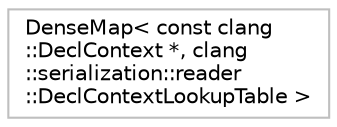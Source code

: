 digraph "Graphical Class Hierarchy"
{
 // LATEX_PDF_SIZE
  bgcolor="transparent";
  edge [fontname="Helvetica",fontsize="10",labelfontname="Helvetica",labelfontsize="10"];
  node [fontname="Helvetica",fontsize="10",shape=record];
  rankdir="LR";
  Node0 [label="DenseMap\< const clang\l::DeclContext *, clang\l::serialization::reader\l::DeclContextLookupTable \>",height=0.2,width=0.4,color="grey75",tooltip=" "];
}
